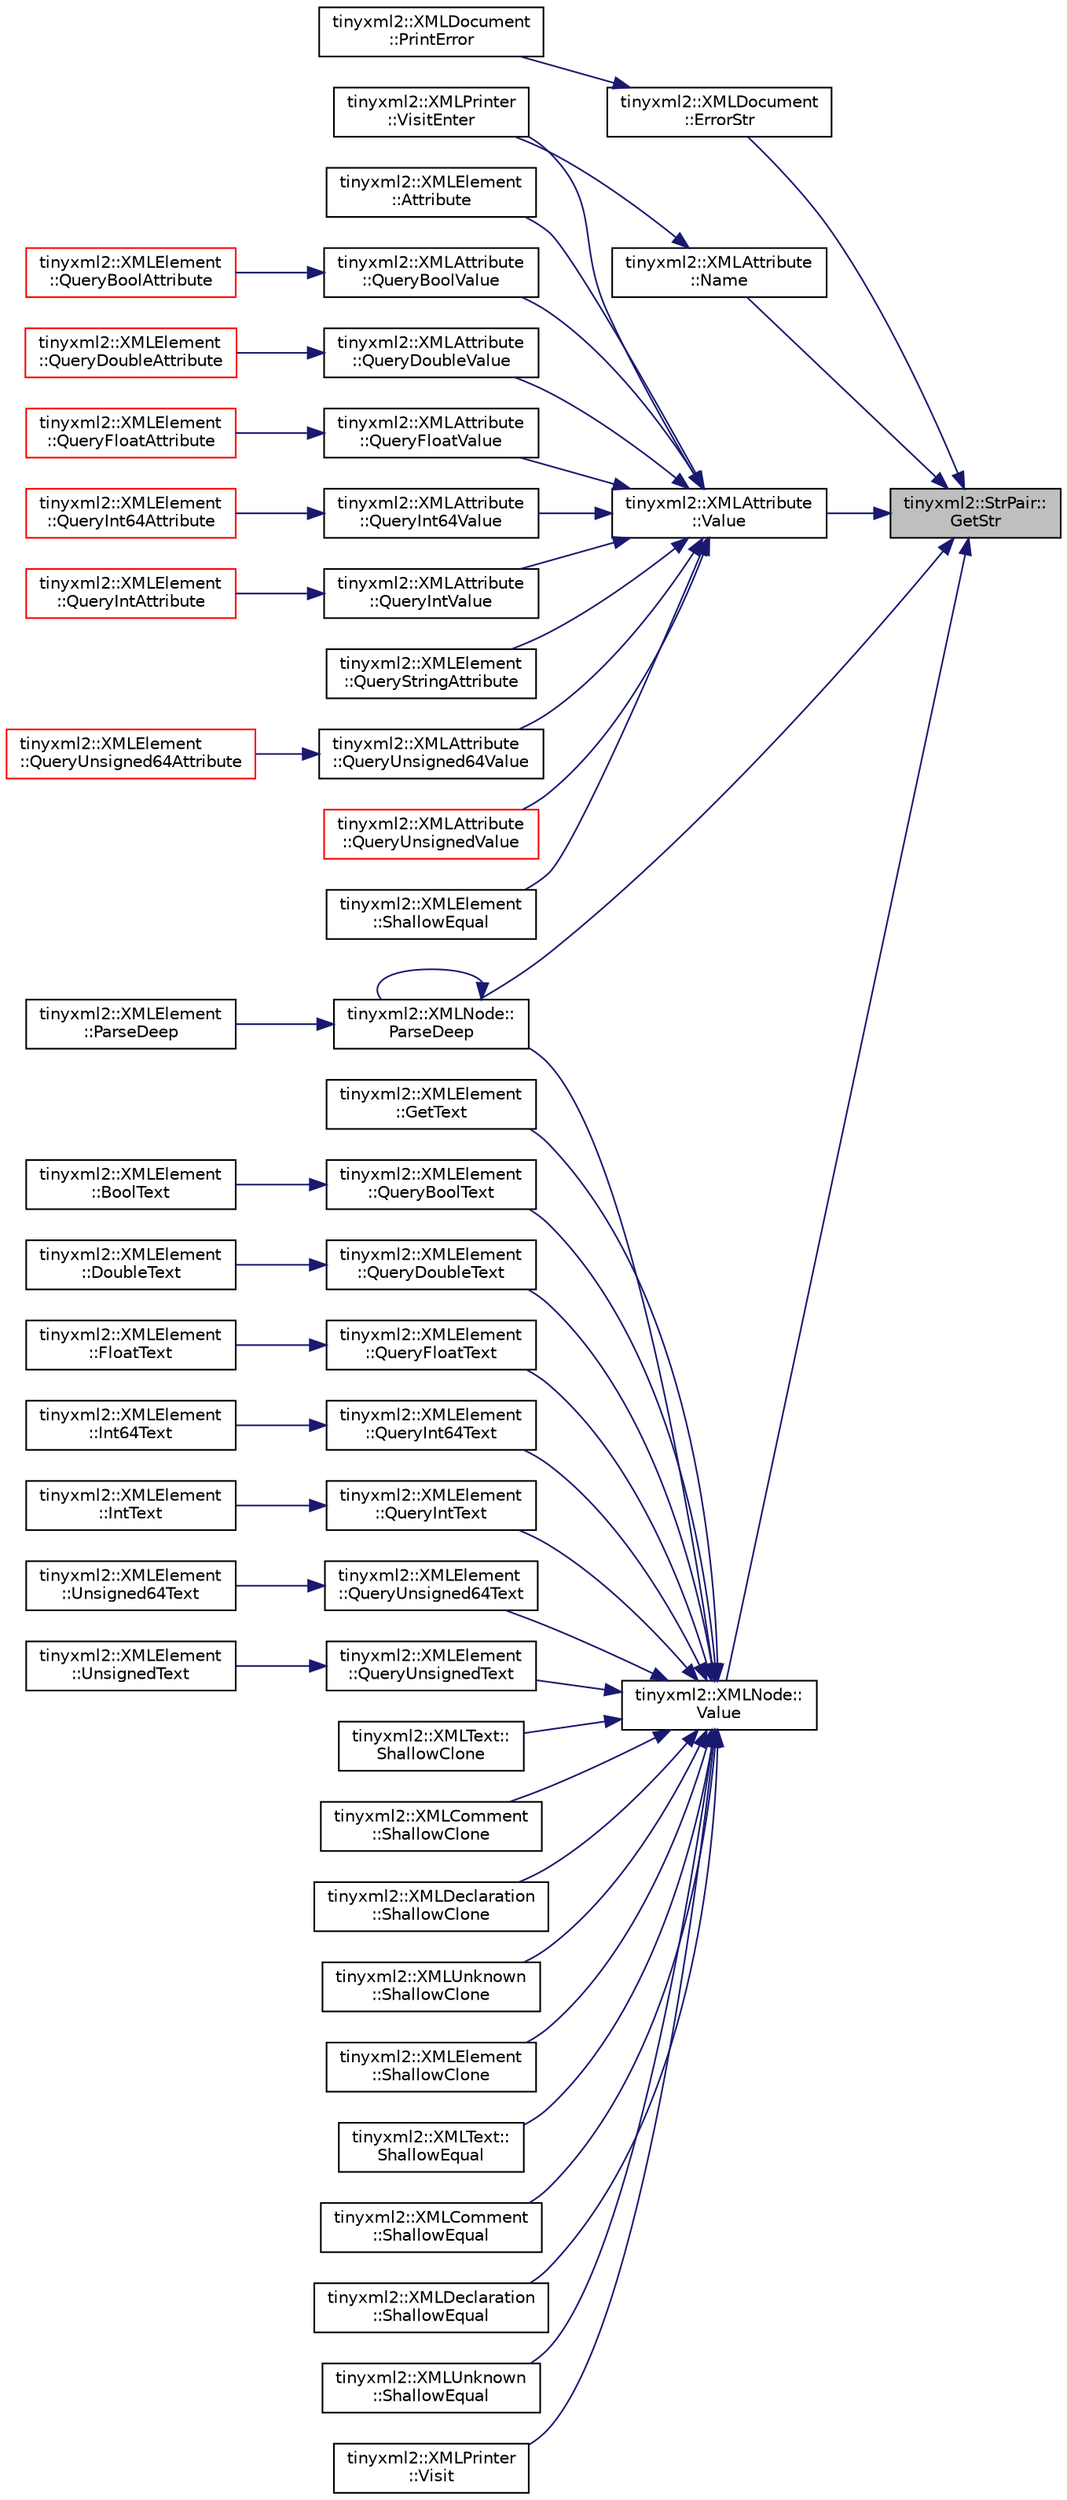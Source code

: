 digraph "tinyxml2::StrPair::GetStr"
{
 // LATEX_PDF_SIZE
  edge [fontname="Helvetica",fontsize="10",labelfontname="Helvetica",labelfontsize="10"];
  node [fontname="Helvetica",fontsize="10",shape=record];
  rankdir="RL";
  Node1 [label="tinyxml2::StrPair::\lGetStr",height=0.2,width=0.4,color="black", fillcolor="grey75", style="filled", fontcolor="black",tooltip=" "];
  Node1 -> Node2 [dir="back",color="midnightblue",fontsize="10",style="solid",fontname="Helvetica"];
  Node2 [label="tinyxml2::XMLDocument\l::ErrorStr",height=0.2,width=0.4,color="black", fillcolor="white", style="filled",URL="$classtinyxml2_1_1XMLDocument.html#ae97fff2402a0d01e0509c430b37996b3",tooltip=" "];
  Node2 -> Node3 [dir="back",color="midnightblue",fontsize="10",style="solid",fontname="Helvetica"];
  Node3 [label="tinyxml2::XMLDocument\l::PrintError",height=0.2,width=0.4,color="black", fillcolor="white", style="filled",URL="$classtinyxml2_1_1XMLDocument.html#a1d033945b42e125d933d6231e4571552",tooltip="A (trivial) utility function that prints the ErrorStr() to stdout."];
  Node1 -> Node4 [dir="back",color="midnightblue",fontsize="10",style="solid",fontname="Helvetica"];
  Node4 [label="tinyxml2::XMLAttribute\l::Name",height=0.2,width=0.4,color="black", fillcolor="white", style="filled",URL="$classtinyxml2_1_1XMLAttribute.html#a5a5c135d24cce7abda6f17301c6274d8",tooltip="The name of the attribute."];
  Node4 -> Node5 [dir="back",color="midnightblue",fontsize="10",style="solid",fontname="Helvetica"];
  Node5 [label="tinyxml2::XMLPrinter\l::VisitEnter",height=0.2,width=0.4,color="black", fillcolor="white", style="filled",URL="$classtinyxml2_1_1XMLPrinter.html#a169b2509d8eabb70811b2bb8cfd1f5d1",tooltip="Visit an element."];
  Node1 -> Node6 [dir="back",color="midnightblue",fontsize="10",style="solid",fontname="Helvetica"];
  Node6 [label="tinyxml2::XMLNode::\lParseDeep",height=0.2,width=0.4,color="black", fillcolor="white", style="filled",URL="$classtinyxml2_1_1XMLNode.html#a916e498914baecbc9a1f012352ef7c69",tooltip=" "];
  Node6 -> Node6 [dir="back",color="midnightblue",fontsize="10",style="solid",fontname="Helvetica"];
  Node6 -> Node7 [dir="back",color="midnightblue",fontsize="10",style="solid",fontname="Helvetica"];
  Node7 [label="tinyxml2::XMLElement\l::ParseDeep",height=0.2,width=0.4,color="black", fillcolor="white", style="filled",URL="$classtinyxml2_1_1XMLElement.html#a072998100b7d0ba5e8aeac6dd6dfb31b",tooltip=" "];
  Node1 -> Node8 [dir="back",color="midnightblue",fontsize="10",style="solid",fontname="Helvetica"];
  Node8 [label="tinyxml2::XMLNode::\lValue",height=0.2,width=0.4,color="black", fillcolor="white", style="filled",URL="$classtinyxml2_1_1XMLNode.html#a0485e51c670e741884cfd8362274d680",tooltip=" "];
  Node8 -> Node9 [dir="back",color="midnightblue",fontsize="10",style="solid",fontname="Helvetica"];
  Node9 [label="tinyxml2::XMLElement\l::GetText",height=0.2,width=0.4,color="black", fillcolor="white", style="filled",URL="$classtinyxml2_1_1XMLElement.html#a0fa5bea0a4daf3ddd503dcabb823eba6",tooltip=" "];
  Node8 -> Node6 [dir="back",color="midnightblue",fontsize="10",style="solid",fontname="Helvetica"];
  Node8 -> Node10 [dir="back",color="midnightblue",fontsize="10",style="solid",fontname="Helvetica"];
  Node10 [label="tinyxml2::XMLElement\l::QueryBoolText",height=0.2,width=0.4,color="black", fillcolor="white", style="filled",URL="$classtinyxml2_1_1XMLElement.html#a3fe5417d59eb8f5c4afe924b7d332736",tooltip="See QueryIntText()"];
  Node10 -> Node11 [dir="back",color="midnightblue",fontsize="10",style="solid",fontname="Helvetica"];
  Node11 [label="tinyxml2::XMLElement\l::BoolText",height=0.2,width=0.4,color="black", fillcolor="white", style="filled",URL="$classtinyxml2_1_1XMLElement.html#a68569f59f6382bcea7f5013ec59736d2",tooltip="See QueryIntText()"];
  Node8 -> Node12 [dir="back",color="midnightblue",fontsize="10",style="solid",fontname="Helvetica"];
  Node12 [label="tinyxml2::XMLElement\l::QueryDoubleText",height=0.2,width=0.4,color="black", fillcolor="white", style="filled",URL="$classtinyxml2_1_1XMLElement.html#a684679c99bb036a25652744cec6c4d96",tooltip="See QueryIntText()"];
  Node12 -> Node13 [dir="back",color="midnightblue",fontsize="10",style="solid",fontname="Helvetica"];
  Node13 [label="tinyxml2::XMLElement\l::DoubleText",height=0.2,width=0.4,color="black", fillcolor="white", style="filled",URL="$classtinyxml2_1_1XMLElement.html#a81b1ff0cf2f2cd09be8badc08b39a2b7",tooltip="See QueryIntText()"];
  Node8 -> Node14 [dir="back",color="midnightblue",fontsize="10",style="solid",fontname="Helvetica"];
  Node14 [label="tinyxml2::XMLElement\l::QueryFloatText",height=0.2,width=0.4,color="black", fillcolor="white", style="filled",URL="$classtinyxml2_1_1XMLElement.html#afa332afedd93210daa6d44b88eb11e29",tooltip="See QueryIntText()"];
  Node14 -> Node15 [dir="back",color="midnightblue",fontsize="10",style="solid",fontname="Helvetica"];
  Node15 [label="tinyxml2::XMLElement\l::FloatText",height=0.2,width=0.4,color="black", fillcolor="white", style="filled",URL="$classtinyxml2_1_1XMLElement.html#a45444eb21f99ca46101545992dc2e927",tooltip="See QueryIntText()"];
  Node8 -> Node16 [dir="back",color="midnightblue",fontsize="10",style="solid",fontname="Helvetica"];
  Node16 [label="tinyxml2::XMLElement\l::QueryInt64Text",height=0.2,width=0.4,color="black", fillcolor="white", style="filled",URL="$classtinyxml2_1_1XMLElement.html#a120c538c8eead169e635dbc70fb226d8",tooltip="See QueryIntText()"];
  Node16 -> Node17 [dir="back",color="midnightblue",fontsize="10",style="solid",fontname="Helvetica"];
  Node17 [label="tinyxml2::XMLElement\l::Int64Text",height=0.2,width=0.4,color="black", fillcolor="white", style="filled",URL="$classtinyxml2_1_1XMLElement.html#aab6151f7e3b4c2c0a8234e262d7b6b8a",tooltip="See QueryIntText()"];
  Node8 -> Node18 [dir="back",color="midnightblue",fontsize="10",style="solid",fontname="Helvetica"];
  Node18 [label="tinyxml2::XMLElement\l::QueryIntText",height=0.2,width=0.4,color="black", fillcolor="white", style="filled",URL="$classtinyxml2_1_1XMLElement.html#a926357996bef633cb736e1a558419632",tooltip=" "];
  Node18 -> Node19 [dir="back",color="midnightblue",fontsize="10",style="solid",fontname="Helvetica"];
  Node19 [label="tinyxml2::XMLElement\l::IntText",height=0.2,width=0.4,color="black", fillcolor="white", style="filled",URL="$classtinyxml2_1_1XMLElement.html#a37b0636adebb8a1a1bc965f60824cb3e",tooltip=" "];
  Node8 -> Node20 [dir="back",color="midnightblue",fontsize="10",style="solid",fontname="Helvetica"];
  Node20 [label="tinyxml2::XMLElement\l::QueryUnsigned64Text",height=0.2,width=0.4,color="black", fillcolor="white", style="filled",URL="$classtinyxml2_1_1XMLElement.html#ac2239b3bd172ad8f5b78d04d4236144b",tooltip="See QueryIntText()"];
  Node20 -> Node21 [dir="back",color="midnightblue",fontsize="10",style="solid",fontname="Helvetica"];
  Node21 [label="tinyxml2::XMLElement\l::Unsigned64Text",height=0.2,width=0.4,color="black", fillcolor="white", style="filled",URL="$classtinyxml2_1_1XMLElement.html#af48c1023abbac1acdf4927c51c3a5f0c",tooltip="See QueryIntText()"];
  Node8 -> Node22 [dir="back",color="midnightblue",fontsize="10",style="solid",fontname="Helvetica"];
  Node22 [label="tinyxml2::XMLElement\l::QueryUnsignedText",height=0.2,width=0.4,color="black", fillcolor="white", style="filled",URL="$classtinyxml2_1_1XMLElement.html#a14d38aa4b5e18a46274a27425188a6a1",tooltip="See QueryIntText()"];
  Node22 -> Node23 [dir="back",color="midnightblue",fontsize="10",style="solid",fontname="Helvetica"];
  Node23 [label="tinyxml2::XMLElement\l::UnsignedText",height=0.2,width=0.4,color="black", fillcolor="white", style="filled",URL="$classtinyxml2_1_1XMLElement.html#a49bad014ffcc17b0b6119d5b2c97dfb5",tooltip="See QueryIntText()"];
  Node8 -> Node24 [dir="back",color="midnightblue",fontsize="10",style="solid",fontname="Helvetica"];
  Node24 [label="tinyxml2::XMLText::\lShallowClone",height=0.2,width=0.4,color="black", fillcolor="white", style="filled",URL="$classtinyxml2_1_1XMLText.html#a86d265c93152726c8c6831e9594840e6",tooltip=" "];
  Node8 -> Node25 [dir="back",color="midnightblue",fontsize="10",style="solid",fontname="Helvetica"];
  Node25 [label="tinyxml2::XMLComment\l::ShallowClone",height=0.2,width=0.4,color="black", fillcolor="white", style="filled",URL="$classtinyxml2_1_1XMLComment.html#adf5b5c0319351dcc339df098d11e8fb2",tooltip=" "];
  Node8 -> Node26 [dir="back",color="midnightblue",fontsize="10",style="solid",fontname="Helvetica"];
  Node26 [label="tinyxml2::XMLDeclaration\l::ShallowClone",height=0.2,width=0.4,color="black", fillcolor="white", style="filled",URL="$classtinyxml2_1_1XMLDeclaration.html#ad9d60e6d2df75c13eb6bf7319985b747",tooltip=" "];
  Node8 -> Node27 [dir="back",color="midnightblue",fontsize="10",style="solid",fontname="Helvetica"];
  Node27 [label="tinyxml2::XMLUnknown\l::ShallowClone",height=0.2,width=0.4,color="black", fillcolor="white", style="filled",URL="$classtinyxml2_1_1XMLUnknown.html#ab73b48b819aa4b2ef3815dc2d7d20d5f",tooltip=" "];
  Node8 -> Node28 [dir="back",color="midnightblue",fontsize="10",style="solid",fontname="Helvetica"];
  Node28 [label="tinyxml2::XMLElement\l::ShallowClone",height=0.2,width=0.4,color="black", fillcolor="white", style="filled",URL="$classtinyxml2_1_1XMLElement.html#aafa2807a45b28fe096b29d76e6a13b7c",tooltip=" "];
  Node8 -> Node29 [dir="back",color="midnightblue",fontsize="10",style="solid",fontname="Helvetica"];
  Node29 [label="tinyxml2::XMLText::\lShallowEqual",height=0.2,width=0.4,color="black", fillcolor="white", style="filled",URL="$classtinyxml2_1_1XMLText.html#a99d8bce4dc01df889126e047f358cdfc",tooltip=" "];
  Node8 -> Node30 [dir="back",color="midnightblue",fontsize="10",style="solid",fontname="Helvetica"];
  Node30 [label="tinyxml2::XMLComment\l::ShallowEqual",height=0.2,width=0.4,color="black", fillcolor="white", style="filled",URL="$classtinyxml2_1_1XMLComment.html#a965d880a99d58dd915caa88dc37a9b51",tooltip=" "];
  Node8 -> Node31 [dir="back",color="midnightblue",fontsize="10",style="solid",fontname="Helvetica"];
  Node31 [label="tinyxml2::XMLDeclaration\l::ShallowEqual",height=0.2,width=0.4,color="black", fillcolor="white", style="filled",URL="$classtinyxml2_1_1XMLDeclaration.html#ae8b4d3a399857029f36c322b0801b69c",tooltip=" "];
  Node8 -> Node32 [dir="back",color="midnightblue",fontsize="10",style="solid",fontname="Helvetica"];
  Node32 [label="tinyxml2::XMLUnknown\l::ShallowEqual",height=0.2,width=0.4,color="black", fillcolor="white", style="filled",URL="$classtinyxml2_1_1XMLUnknown.html#ac46767cd721d666e690a6231dfb618d1",tooltip=" "];
  Node8 -> Node33 [dir="back",color="midnightblue",fontsize="10",style="solid",fontname="Helvetica"];
  Node33 [label="tinyxml2::XMLPrinter\l::Visit",height=0.2,width=0.4,color="black", fillcolor="white", style="filled",URL="$classtinyxml2_1_1XMLPrinter.html#adc0e42b4f6fcb90a95630c79575d030b",tooltip="Visit a text node."];
  Node1 -> Node34 [dir="back",color="midnightblue",fontsize="10",style="solid",fontname="Helvetica"];
  Node34 [label="tinyxml2::XMLAttribute\l::Value",height=0.2,width=0.4,color="black", fillcolor="white", style="filled",URL="$classtinyxml2_1_1XMLAttribute.html#ab1c5cd993f836a771818ca408994b14e",tooltip="The value of the attribute."];
  Node34 -> Node35 [dir="back",color="midnightblue",fontsize="10",style="solid",fontname="Helvetica"];
  Node35 [label="tinyxml2::XMLElement\l::Attribute",height=0.2,width=0.4,color="black", fillcolor="white", style="filled",URL="$classtinyxml2_1_1XMLElement.html#a48cf4a315cfbac7d74cd0d5ff2c5df51",tooltip=" "];
  Node34 -> Node36 [dir="back",color="midnightblue",fontsize="10",style="solid",fontname="Helvetica"];
  Node36 [label="tinyxml2::XMLAttribute\l::QueryBoolValue",height=0.2,width=0.4,color="black", fillcolor="white", style="filled",URL="$classtinyxml2_1_1XMLAttribute.html#a5f32e038954256f61c21ff20fd13a09c",tooltip="See QueryIntValue."];
  Node36 -> Node37 [dir="back",color="midnightblue",fontsize="10",style="solid",fontname="Helvetica"];
  Node37 [label="tinyxml2::XMLElement\l::QueryBoolAttribute",height=0.2,width=0.4,color="red", fillcolor="white", style="filled",URL="$classtinyxml2_1_1XMLElement.html#a14c1bb77c39689838be01838d86ca872",tooltip="See QueryIntAttribute()"];
  Node34 -> Node39 [dir="back",color="midnightblue",fontsize="10",style="solid",fontname="Helvetica"];
  Node39 [label="tinyxml2::XMLAttribute\l::QueryDoubleValue",height=0.2,width=0.4,color="black", fillcolor="white", style="filled",URL="$classtinyxml2_1_1XMLAttribute.html#a2aa6e55e8ea03af0609cf6690bff79b9",tooltip="See QueryIntValue."];
  Node39 -> Node40 [dir="back",color="midnightblue",fontsize="10",style="solid",fontname="Helvetica"];
  Node40 [label="tinyxml2::XMLElement\l::QueryDoubleAttribute",height=0.2,width=0.4,color="red", fillcolor="white", style="filled",URL="$classtinyxml2_1_1XMLElement.html#a5f0964e2dbd8e2ee7fce9beab689443c",tooltip="See QueryIntAttribute()"];
  Node34 -> Node42 [dir="back",color="midnightblue",fontsize="10",style="solid",fontname="Helvetica"];
  Node42 [label="tinyxml2::XMLAttribute\l::QueryFloatValue",height=0.2,width=0.4,color="black", fillcolor="white", style="filled",URL="$classtinyxml2_1_1XMLAttribute.html#a049dea6449a6259b6cfed44a9427b607",tooltip="See QueryIntValue."];
  Node42 -> Node43 [dir="back",color="midnightblue",fontsize="10",style="solid",fontname="Helvetica"];
  Node43 [label="tinyxml2::XMLElement\l::QueryFloatAttribute",height=0.2,width=0.4,color="red", fillcolor="white", style="filled",URL="$classtinyxml2_1_1XMLElement.html#acd5eeddf6002ef90806af794b9d9a5a5",tooltip="See QueryIntAttribute()"];
  Node34 -> Node45 [dir="back",color="midnightblue",fontsize="10",style="solid",fontname="Helvetica"];
  Node45 [label="tinyxml2::XMLAttribute\l::QueryInt64Value",height=0.2,width=0.4,color="black", fillcolor="white", style="filled",URL="$classtinyxml2_1_1XMLAttribute.html#a4e25344d6e4159026be34dbddf1dcac2",tooltip="See QueryIntValue."];
  Node45 -> Node46 [dir="back",color="midnightblue",fontsize="10",style="solid",fontname="Helvetica"];
  Node46 [label="tinyxml2::XMLElement\l::QueryInt64Attribute",height=0.2,width=0.4,color="red", fillcolor="white", style="filled",URL="$classtinyxml2_1_1XMLElement.html#a7c0955d80b6f8d196744eacb0f6e90a8",tooltip="See QueryIntAttribute()"];
  Node34 -> Node48 [dir="back",color="midnightblue",fontsize="10",style="solid",fontname="Helvetica"];
  Node48 [label="tinyxml2::XMLAttribute\l::QueryIntValue",height=0.2,width=0.4,color="black", fillcolor="white", style="filled",URL="$classtinyxml2_1_1XMLAttribute.html#a6d5176260db00ea301c01af8457cd993",tooltip=" "];
  Node48 -> Node49 [dir="back",color="midnightblue",fontsize="10",style="solid",fontname="Helvetica"];
  Node49 [label="tinyxml2::XMLElement\l::QueryIntAttribute",height=0.2,width=0.4,color="red", fillcolor="white", style="filled",URL="$classtinyxml2_1_1XMLElement.html#a8a78bc1187c1c45ad89f2690eab567b1",tooltip=" "];
  Node34 -> Node51 [dir="back",color="midnightblue",fontsize="10",style="solid",fontname="Helvetica"];
  Node51 [label="tinyxml2::XMLElement\l::QueryStringAttribute",height=0.2,width=0.4,color="black", fillcolor="white", style="filled",URL="$classtinyxml2_1_1XMLElement.html#adb8ae765f98d0c5037faec48deea78bc",tooltip="See QueryIntAttribute()"];
  Node34 -> Node52 [dir="back",color="midnightblue",fontsize="10",style="solid",fontname="Helvetica"];
  Node52 [label="tinyxml2::XMLAttribute\l::QueryUnsigned64Value",height=0.2,width=0.4,color="black", fillcolor="white", style="filled",URL="$classtinyxml2_1_1XMLAttribute.html#af793c695e7ee65cf20b8010d38b1d157",tooltip="See QueryIntValue."];
  Node52 -> Node53 [dir="back",color="midnightblue",fontsize="10",style="solid",fontname="Helvetica"];
  Node53 [label="tinyxml2::XMLElement\l::QueryUnsigned64Attribute",height=0.2,width=0.4,color="red", fillcolor="white", style="filled",URL="$classtinyxml2_1_1XMLElement.html#a13dd590b5d3958ce2ed79844aacd9405",tooltip="See QueryIntAttribute()"];
  Node34 -> Node55 [dir="back",color="midnightblue",fontsize="10",style="solid",fontname="Helvetica"];
  Node55 [label="tinyxml2::XMLAttribute\l::QueryUnsignedValue",height=0.2,width=0.4,color="red", fillcolor="white", style="filled",URL="$classtinyxml2_1_1XMLAttribute.html#a48a7f3496f1415832e451bd8d09c9cb9",tooltip="See QueryIntValue."];
  Node34 -> Node58 [dir="back",color="midnightblue",fontsize="10",style="solid",fontname="Helvetica"];
  Node58 [label="tinyxml2::XMLElement\l::ShallowEqual",height=0.2,width=0.4,color="black", fillcolor="white", style="filled",URL="$classtinyxml2_1_1XMLElement.html#a61ffd7bf918a9db4aa6203d855ac5ec2",tooltip=" "];
  Node34 -> Node5 [dir="back",color="midnightblue",fontsize="10",style="solid",fontname="Helvetica"];
}
